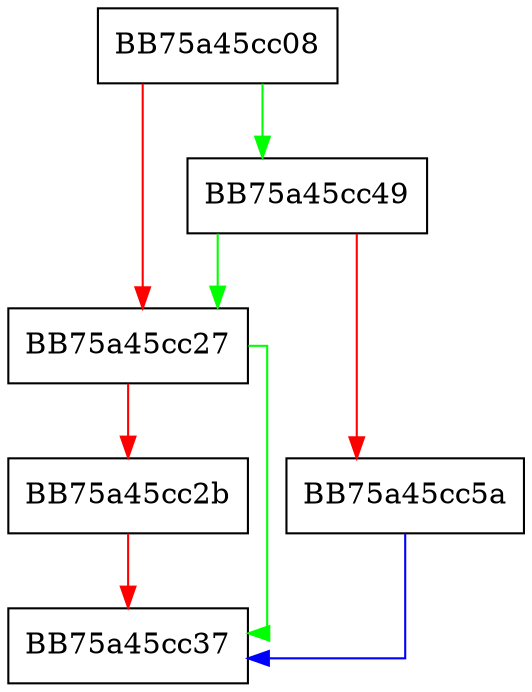 digraph btreeSetHasContent {
  node [shape="box"];
  graph [splines=ortho];
  BB75a45cc08 -> BB75a45cc49 [color="green"];
  BB75a45cc08 -> BB75a45cc27 [color="red"];
  BB75a45cc27 -> BB75a45cc37 [color="green"];
  BB75a45cc27 -> BB75a45cc2b [color="red"];
  BB75a45cc2b -> BB75a45cc37 [color="red"];
  BB75a45cc49 -> BB75a45cc27 [color="green"];
  BB75a45cc49 -> BB75a45cc5a [color="red"];
  BB75a45cc5a -> BB75a45cc37 [color="blue"];
}